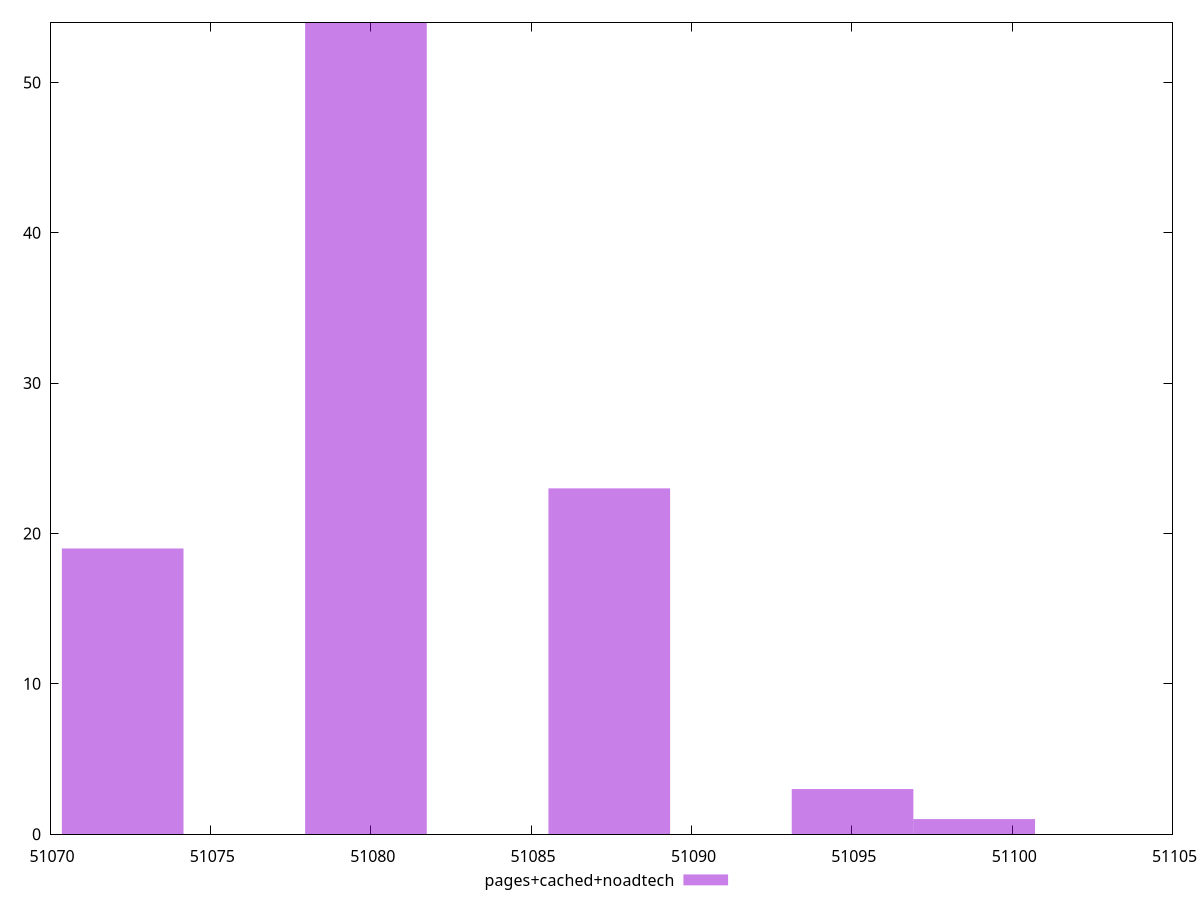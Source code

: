 $_pagesCachedNoadtech <<EOF
51087.438034878236 23
51079.85210599935 54
51072.26617712046 19
51095.02396375713 3
51098.816928196575 1
EOF
set key outside below
set terminal pngcairo
set output "report_00006_2020-11-02T20-21-41.718Z/uses-long-cache-ttl/pages+cached+noadtech//raw_hist.png"
set yrange [0:54]
set boxwidth 3.79296443944452
set style fill transparent solid 0.5 noborder
plot $_pagesCachedNoadtech title "pages+cached+noadtech" with boxes ,